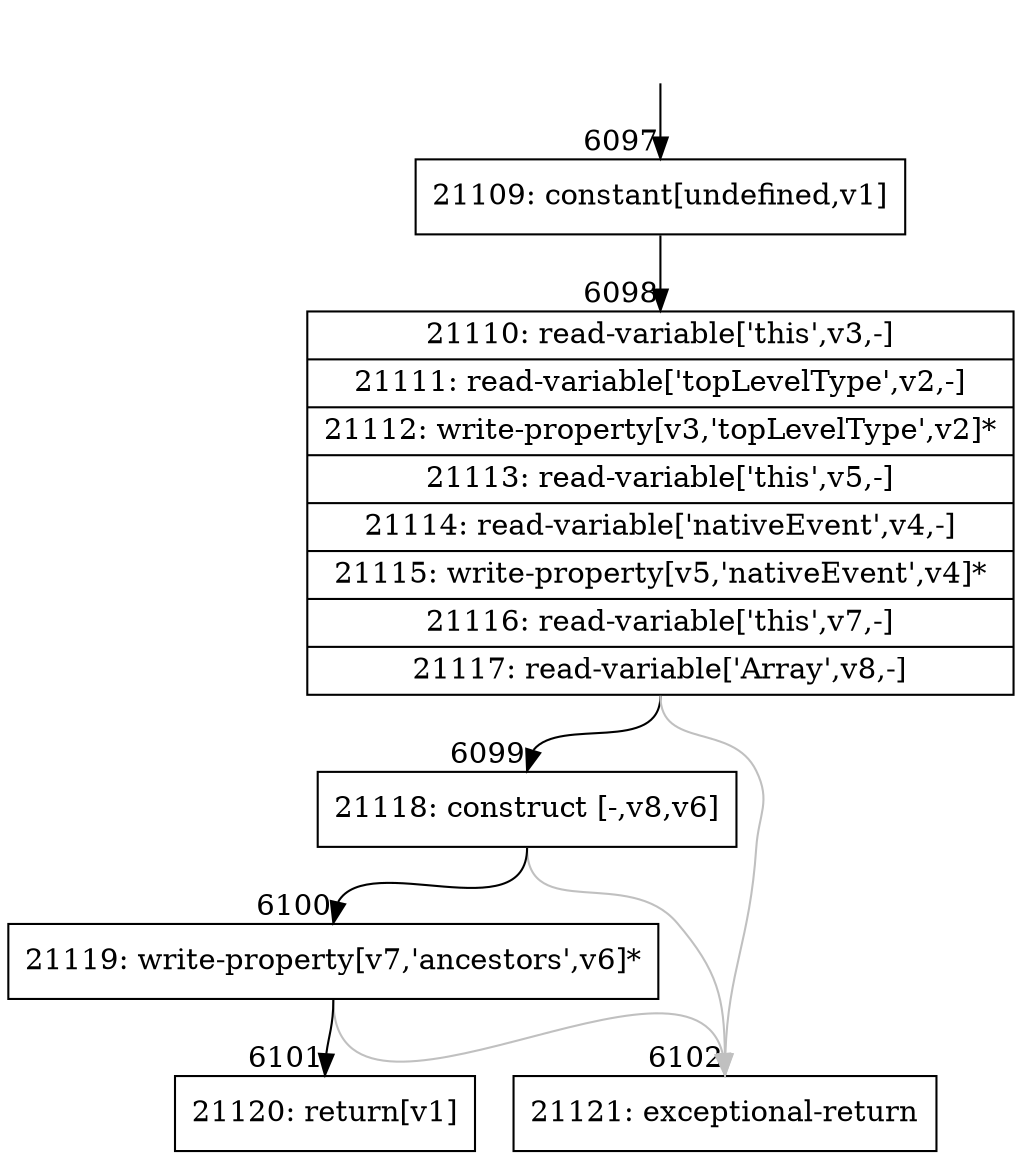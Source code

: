 digraph {
rankdir="TD"
BB_entry415[shape=none,label=""];
BB_entry415 -> BB6097 [tailport=s, headport=n, headlabel="    6097"]
BB6097 [shape=record label="{21109: constant[undefined,v1]}" ] 
BB6097 -> BB6098 [tailport=s, headport=n, headlabel="      6098"]
BB6098 [shape=record label="{21110: read-variable['this',v3,-]|21111: read-variable['topLevelType',v2,-]|21112: write-property[v3,'topLevelType',v2]*|21113: read-variable['this',v5,-]|21114: read-variable['nativeEvent',v4,-]|21115: write-property[v5,'nativeEvent',v4]*|21116: read-variable['this',v7,-]|21117: read-variable['Array',v8,-]}" ] 
BB6098 -> BB6099 [tailport=s, headport=n, headlabel="      6099"]
BB6098 -> BB6102 [tailport=s, headport=n, color=gray, headlabel="      6102"]
BB6099 [shape=record label="{21118: construct [-,v8,v6]}" ] 
BB6099 -> BB6100 [tailport=s, headport=n, headlabel="      6100"]
BB6099 -> BB6102 [tailport=s, headport=n, color=gray]
BB6100 [shape=record label="{21119: write-property[v7,'ancestors',v6]*}" ] 
BB6100 -> BB6101 [tailport=s, headport=n, headlabel="      6101"]
BB6100 -> BB6102 [tailport=s, headport=n, color=gray]
BB6101 [shape=record label="{21120: return[v1]}" ] 
BB6102 [shape=record label="{21121: exceptional-return}" ] 
//#$~ 10827
}
